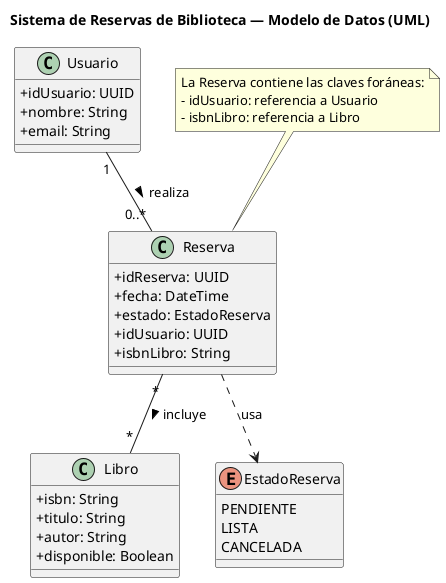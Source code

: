 @startuml
skinparam classAttributeIconSize 0
skinparam shadowing false
skinparam stereotypeStyle rectangle

title Sistema de Reservas de Biblioteca — Modelo de Datos (UML)

class Usuario {
  +idUsuario: UUID
  +nombre: String
  +email: String
}

class Libro {
  +isbn: String
  +titulo: String
  +autor: String
  +disponible: Boolean
}

class Reserva {
  +idReserva: UUID
  +fecha: DateTime
  +estado: EstadoReserva
  +idUsuario: UUID
  +isbnLibro: String
}

enum EstadoReserva {
  PENDIENTE
  LISTA
  CANCELADA
}

Usuario "1" -- "0..*" Reserva : realiza >
Reserva "*" -- "*" Libro : incluye >
Reserva ..> EstadoReserva : usa

note top of Reserva
  La Reserva contiene las claves foráneas:
  - idUsuario: referencia a Usuario
  - isbnLibro: referencia a Libro
end note

@enduml

